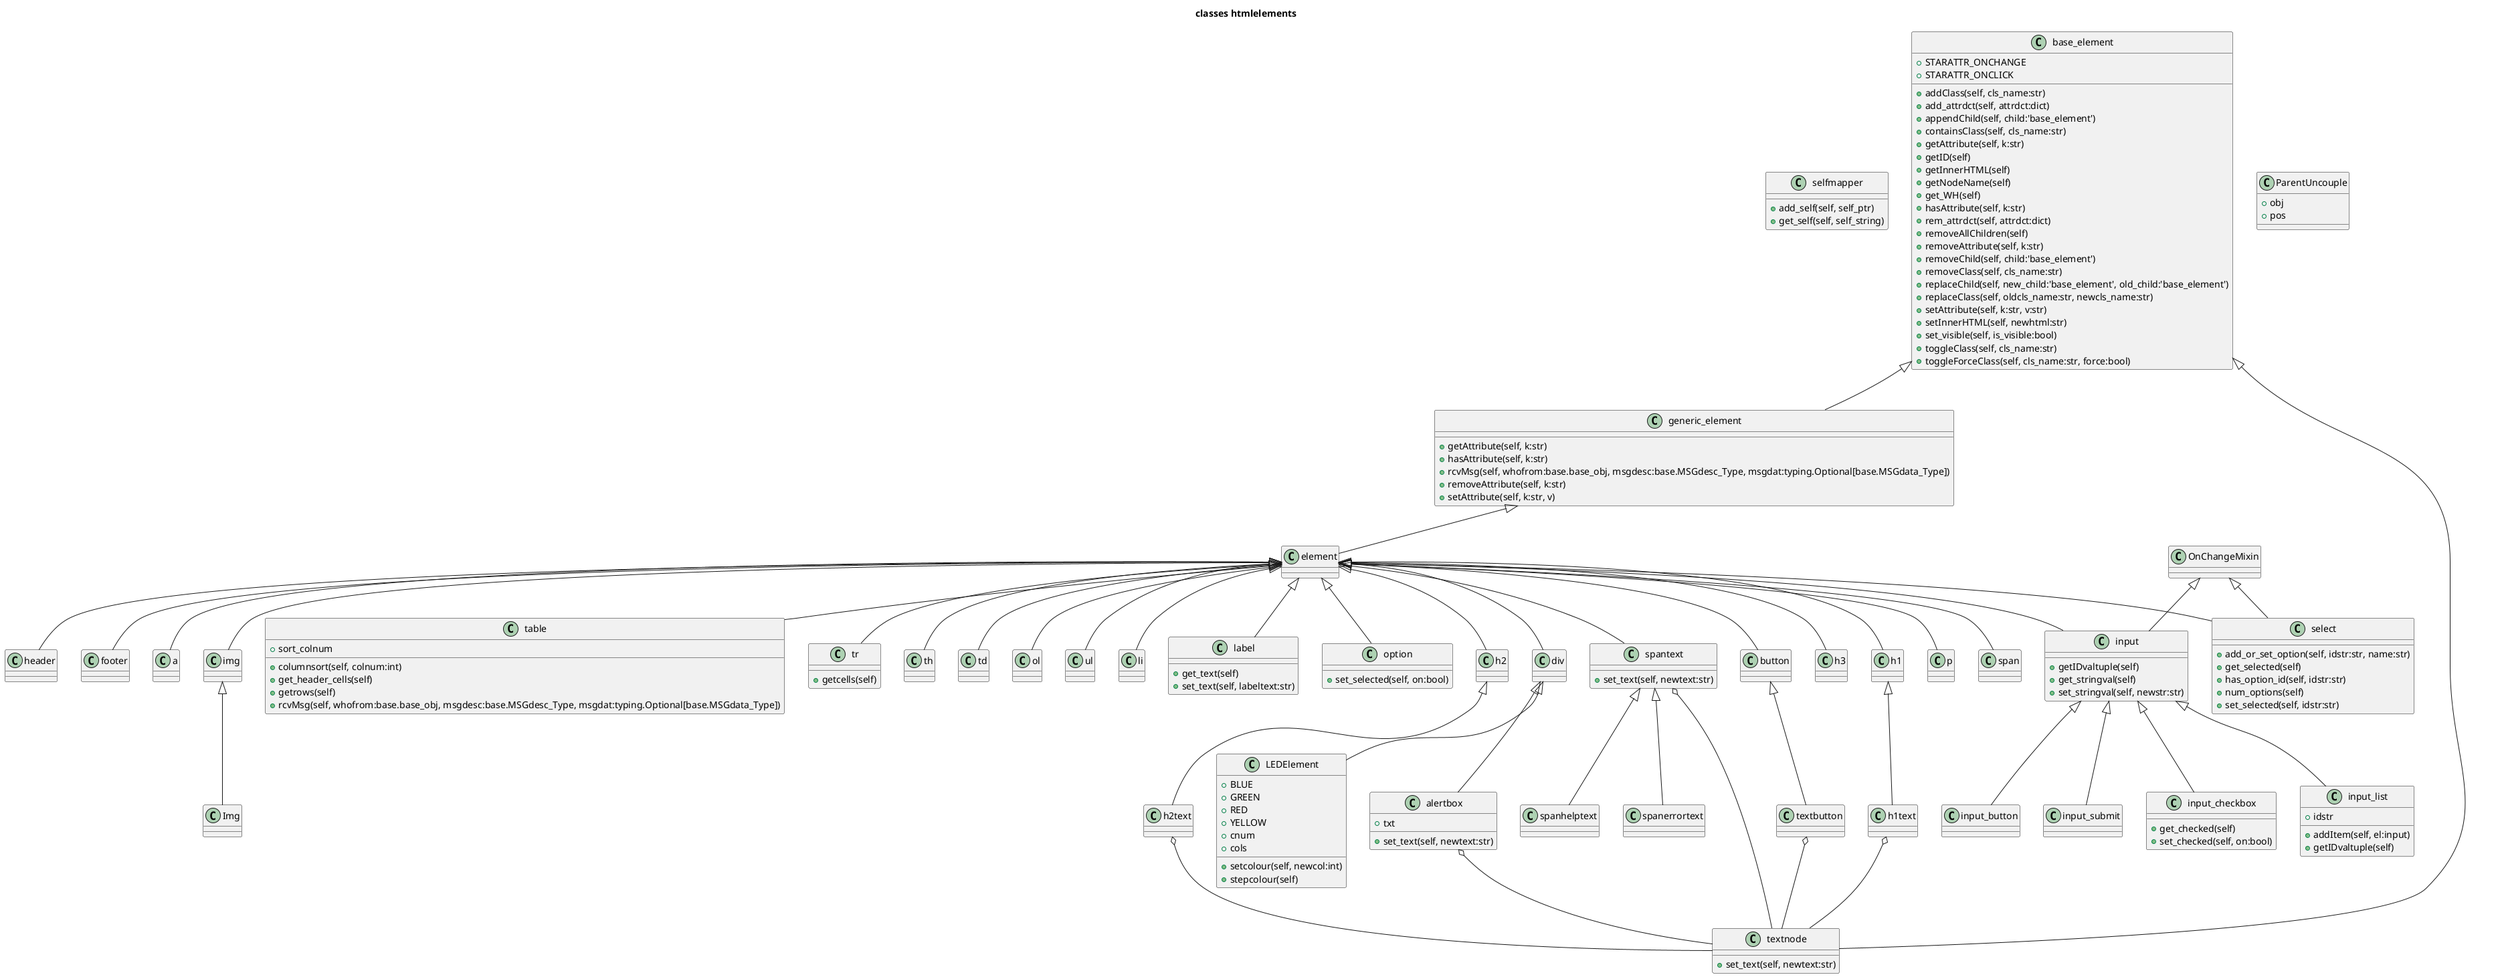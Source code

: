 @startuml
title classes htmlelements
class selfmapper {
    +add_self(self, self_ptr)
    +get_self(self, self_string)
}
class base_element {
    +STARATTR_ONCHANGE
    +STARATTR_ONCLICK
    +addClass(self, cls_name:str)
    +add_attrdct(self, attrdct:dict)
    +appendChild(self, child:'base_element')
    +containsClass(self, cls_name:str)
    +getAttribute(self, k:str)
    +getID(self)
    +getInnerHTML(self)
    +getNodeName(self)
    +get_WH(self)
    +hasAttribute(self, k:str)
    +rem_attrdct(self, attrdct:dict)
    +removeAllChildren(self)
    +removeAttribute(self, k:str)
    +removeChild(self, child:'base_element')
    +removeClass(self, cls_name:str)
    +replaceChild(self, new_child:'base_element', old_child:'base_element')
    +replaceClass(self, oldcls_name:str, newcls_name:str)
    +setAttribute(self, k:str, v:str)
    +setInnerHTML(self, newhtml:str)
    +set_visible(self, is_visible:bool)
    +toggleClass(self, cls_name:str)
    +toggleForceClass(self, cls_name:str, force:bool)
}
class textnode {
    +set_text(self, newtext:str)
}
class generic_element {
    +getAttribute(self, k:str)
    +hasAttribute(self, k:str)
    +rcvMsg(self, whofrom:base.base_obj, msgdesc:base.MSGdesc_Type, msgdat:typing.Optional[base.MSGdata_Type])
    +removeAttribute(self, k:str)
    +setAttribute(self, k:str, v)
}
class OnChangeMixin 
class ParentUncouple {
    +obj
    +pos
}
class element 
class button 
class textbutton 
class h1 
class h2 
class h1text 
class h2text 
class h3 
class p 
class div 
class span 
class header 
class footer 
class spantext {
    +set_text(self, newtext:str)
}
class spanhelptext 
class spanerrortext 
class a 
class img 
class Img 
class table {
    +sort_colnum
    +columnsort(self, colnum:int)
    +get_header_cells(self)
    +getrows(self)
    +rcvMsg(self, whofrom:base.base_obj, msgdesc:base.MSGdesc_Type, msgdat:typing.Optional[base.MSGdata_Type])
}
class tr {
    +getcells(self)
}
class th 
class td 
class ol 
class ul 
class li 
class label {
    +get_text(self)
    +set_text(self, labeltext:str)
}
class option {
    +set_selected(self, on:bool)
}
class select {
    +add_or_set_option(self, idstr:str, name:str)
    +get_selected(self)
    +has_option_id(self, idstr:str)
    +num_options(self)
    +set_selected(self, idstr:str)
}
class input {
    +getIDvaltuple(self)
    +get_stringval(self)
    +set_stringval(self, newstr:str)
}
class input_list {
    +idstr
    +addItem(self, el:input)
    +getIDvaltuple(self)
}
class input_button 
class input_submit 
class input_checkbox {
    +get_checked(self)
    +set_checked(self, on:bool)
}
class LEDElement {
    +BLUE
    +GREEN
    +RED
    +YELLOW
    +cnum
    +cols
    +setcolour(self, newcol:int)
    +stepcolour(self)
}
class alertbox {
    +txt
    +set_text(self, newtext:str)
}

base_element <|-- textnode
base_element <|-- generic_element
generic_element <|-- element
element <|-- button
button <|-- textbutton
element <|-- h1
element <|-- h2
h1 <|-- h1text
h2 <|-- h2text
element <|-- h3
element <|-- p
element <|-- div
element <|-- span
element <|-- header
element <|-- footer
element <|-- spantext
spantext <|-- spanhelptext
spantext <|-- spanerrortext
element <|-- a
element <|-- img
img <|-- Img
element <|-- table
element <|-- tr
element <|-- th
element <|-- td
element <|-- ol
element <|-- ul
element <|-- li
element <|-- label
element <|-- option
element <|-- select
OnChangeMixin <|-- select
element <|-- input
OnChangeMixin <|-- input
input <|-- input_list
input <|-- input_button
input <|-- input_submit
input <|-- input_checkbox
div <|-- LEDElement
div <|-- alertbox
textbutton o-- textnode
h1text o-- textnode
h2text o-- textnode
spantext o-- textnode
alertbox o-- textnode

@enduml
